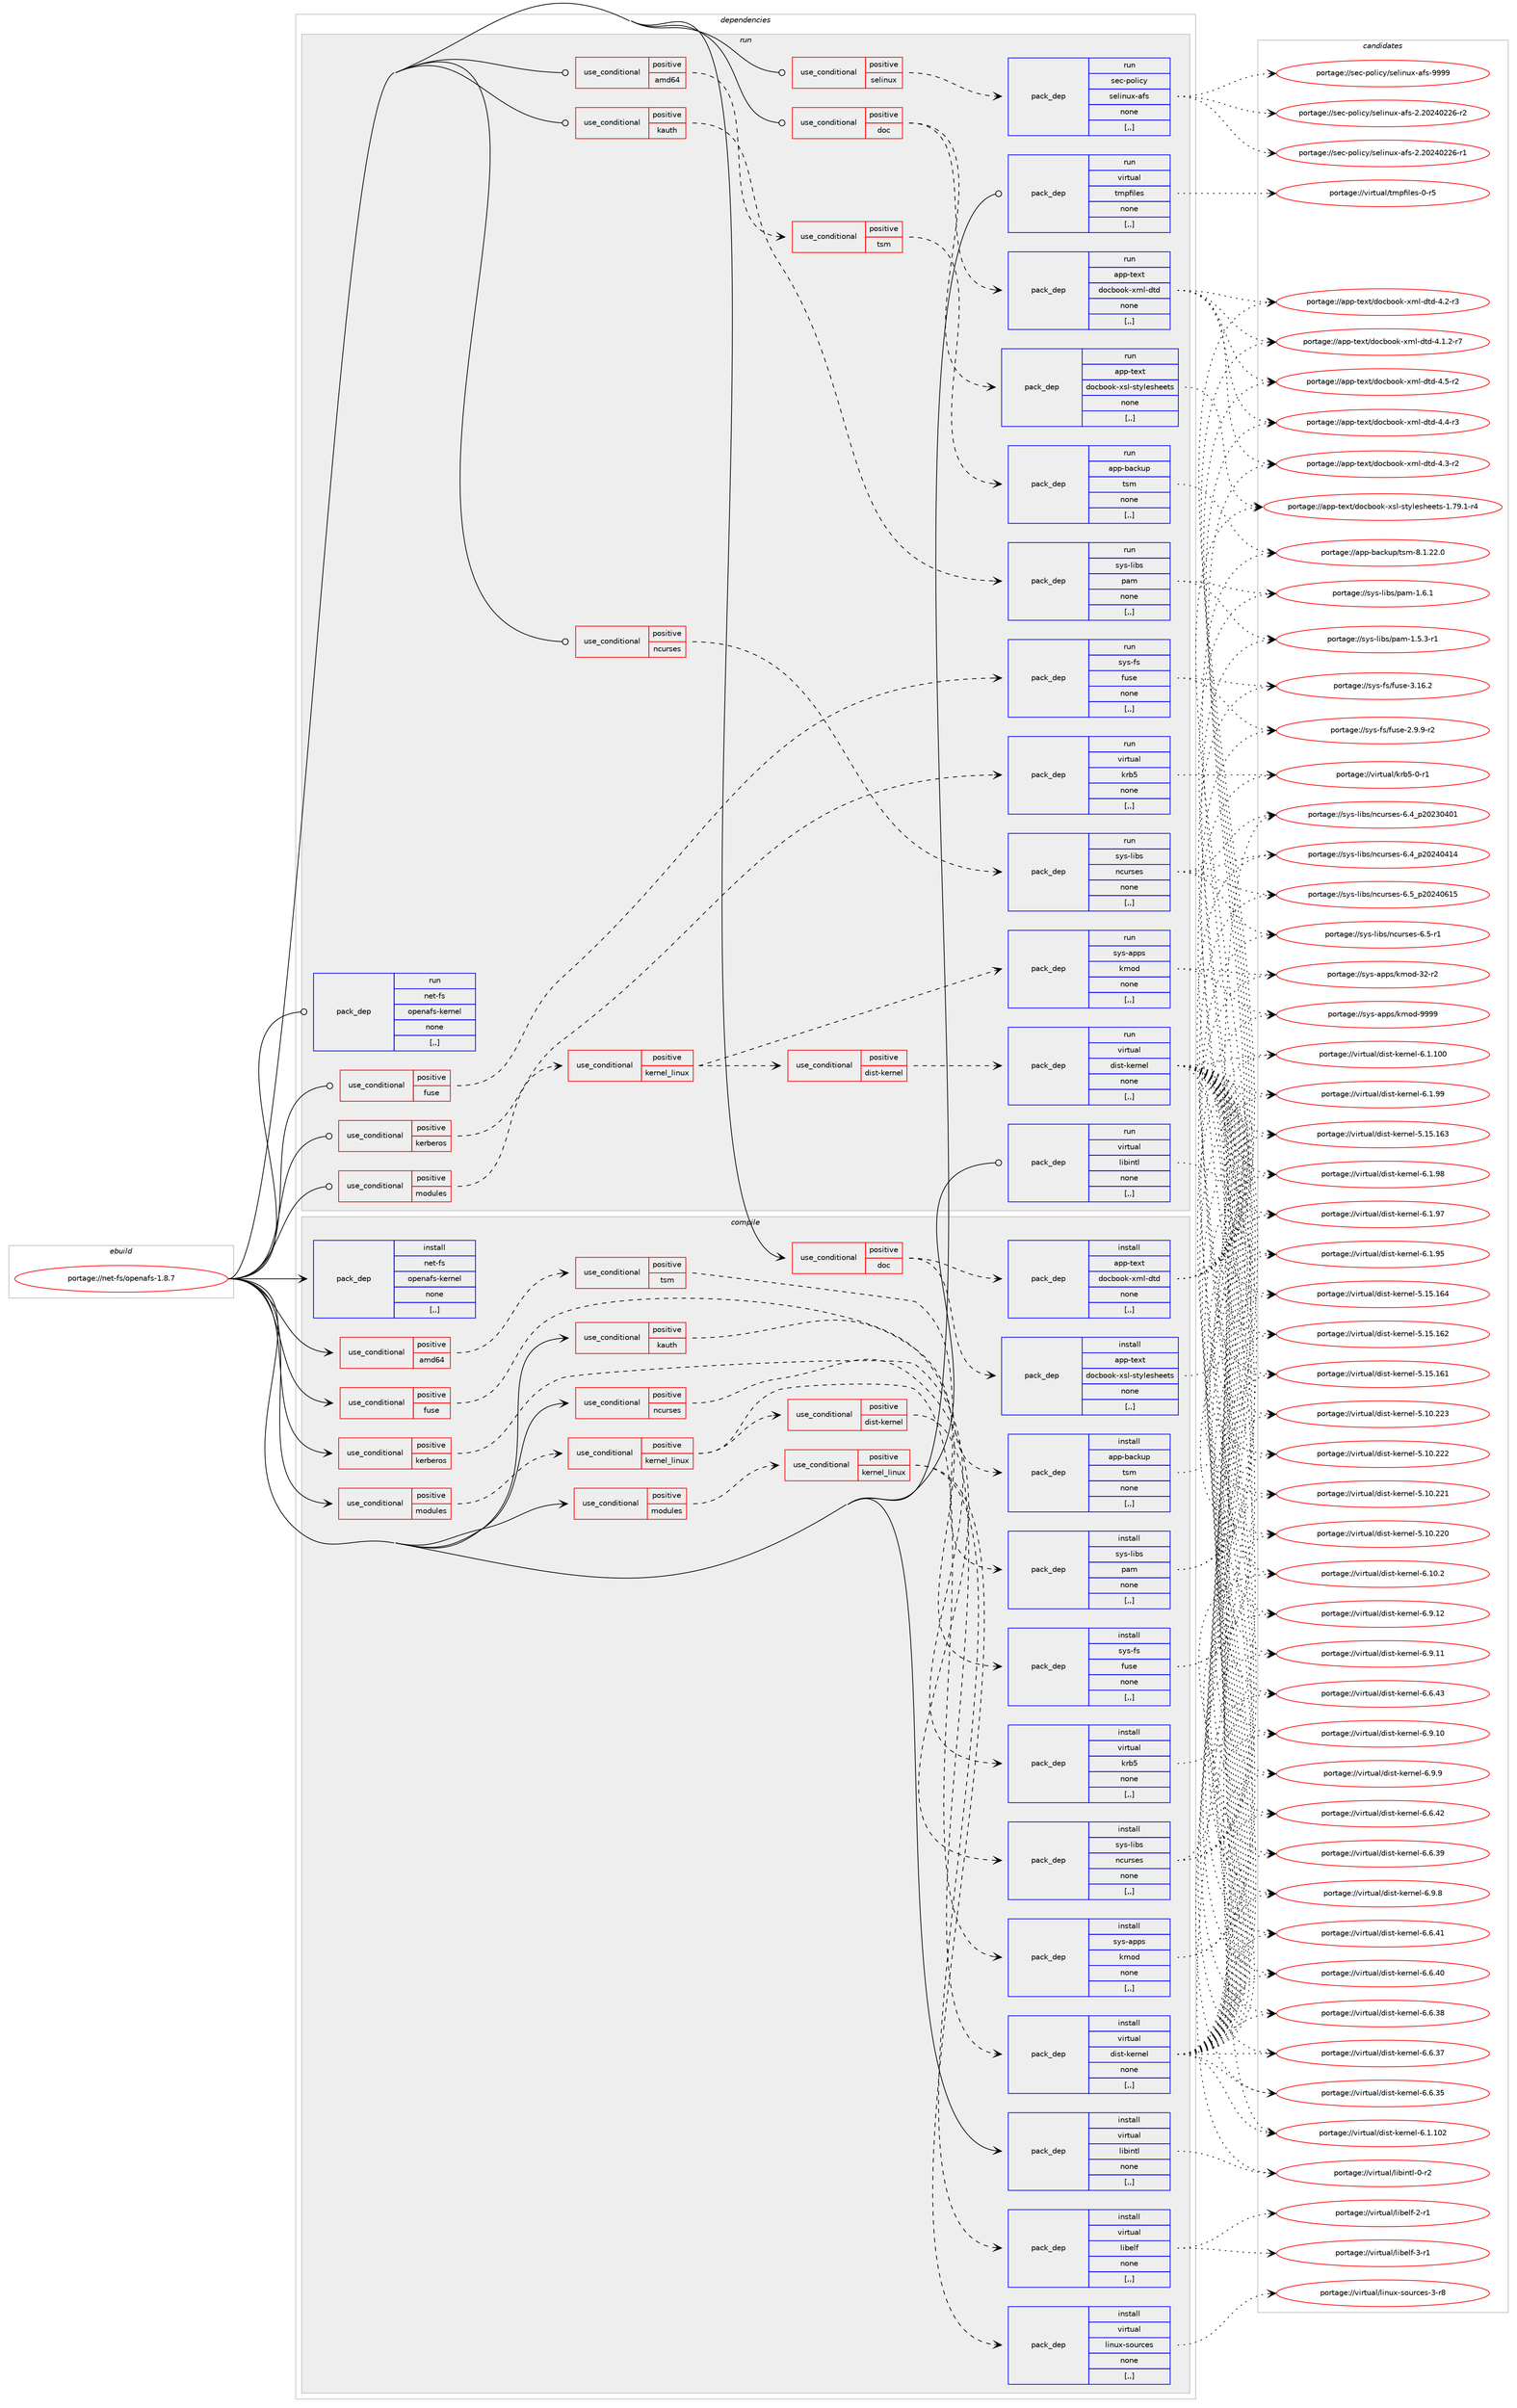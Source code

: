 digraph prolog {

# *************
# Graph options
# *************

newrank=true;
concentrate=true;
compound=true;
graph [rankdir=LR,fontname=Helvetica,fontsize=10,ranksep=1.5];#, ranksep=2.5, nodesep=0.2];
edge  [arrowhead=vee];
node  [fontname=Helvetica,fontsize=10];

# **********
# The ebuild
# **********

subgraph cluster_leftcol {
color=gray;
label=<<i>ebuild</i>>;
id [label="portage://net-fs/openafs-1.8.7", color=red, width=4, href="../net-fs/openafs-1.8.7.svg"];
}

# ****************
# The dependencies
# ****************

subgraph cluster_midcol {
color=gray;
label=<<i>dependencies</i>>;
subgraph cluster_compile {
fillcolor="#eeeeee";
style=filled;
label=<<i>compile</i>>;
subgraph cond90241 {
dependency347538 [label=<<TABLE BORDER="0" CELLBORDER="1" CELLSPACING="0" CELLPADDING="4"><TR><TD ROWSPAN="3" CELLPADDING="10">use_conditional</TD></TR><TR><TD>positive</TD></TR><TR><TD>amd64</TD></TR></TABLE>>, shape=none, color=red];
subgraph cond90242 {
dependency347539 [label=<<TABLE BORDER="0" CELLBORDER="1" CELLSPACING="0" CELLPADDING="4"><TR><TD ROWSPAN="3" CELLPADDING="10">use_conditional</TD></TR><TR><TD>positive</TD></TR><TR><TD>tsm</TD></TR></TABLE>>, shape=none, color=red];
subgraph pack254702 {
dependency347540 [label=<<TABLE BORDER="0" CELLBORDER="1" CELLSPACING="0" CELLPADDING="4" WIDTH="220"><TR><TD ROWSPAN="6" CELLPADDING="30">pack_dep</TD></TR><TR><TD WIDTH="110">install</TD></TR><TR><TD>app-backup</TD></TR><TR><TD>tsm</TD></TR><TR><TD>none</TD></TR><TR><TD>[,,]</TD></TR></TABLE>>, shape=none, color=blue];
}
dependency347539:e -> dependency347540:w [weight=20,style="dashed",arrowhead="vee"];
}
dependency347538:e -> dependency347539:w [weight=20,style="dashed",arrowhead="vee"];
}
id:e -> dependency347538:w [weight=20,style="solid",arrowhead="vee"];
subgraph cond90243 {
dependency347541 [label=<<TABLE BORDER="0" CELLBORDER="1" CELLSPACING="0" CELLPADDING="4"><TR><TD ROWSPAN="3" CELLPADDING="10">use_conditional</TD></TR><TR><TD>positive</TD></TR><TR><TD>doc</TD></TR></TABLE>>, shape=none, color=red];
subgraph pack254703 {
dependency347542 [label=<<TABLE BORDER="0" CELLBORDER="1" CELLSPACING="0" CELLPADDING="4" WIDTH="220"><TR><TD ROWSPAN="6" CELLPADDING="30">pack_dep</TD></TR><TR><TD WIDTH="110">install</TD></TR><TR><TD>app-text</TD></TR><TR><TD>docbook-xsl-stylesheets</TD></TR><TR><TD>none</TD></TR><TR><TD>[,,]</TD></TR></TABLE>>, shape=none, color=blue];
}
dependency347541:e -> dependency347542:w [weight=20,style="dashed",arrowhead="vee"];
subgraph pack254704 {
dependency347543 [label=<<TABLE BORDER="0" CELLBORDER="1" CELLSPACING="0" CELLPADDING="4" WIDTH="220"><TR><TD ROWSPAN="6" CELLPADDING="30">pack_dep</TD></TR><TR><TD WIDTH="110">install</TD></TR><TR><TD>app-text</TD></TR><TR><TD>docbook-xml-dtd</TD></TR><TR><TD>none</TD></TR><TR><TD>[,,]</TD></TR></TABLE>>, shape=none, color=blue];
}
dependency347541:e -> dependency347543:w [weight=20,style="dashed",arrowhead="vee"];
}
id:e -> dependency347541:w [weight=20,style="solid",arrowhead="vee"];
subgraph cond90244 {
dependency347544 [label=<<TABLE BORDER="0" CELLBORDER="1" CELLSPACING="0" CELLPADDING="4"><TR><TD ROWSPAN="3" CELLPADDING="10">use_conditional</TD></TR><TR><TD>positive</TD></TR><TR><TD>fuse</TD></TR></TABLE>>, shape=none, color=red];
subgraph pack254705 {
dependency347545 [label=<<TABLE BORDER="0" CELLBORDER="1" CELLSPACING="0" CELLPADDING="4" WIDTH="220"><TR><TD ROWSPAN="6" CELLPADDING="30">pack_dep</TD></TR><TR><TD WIDTH="110">install</TD></TR><TR><TD>sys-fs</TD></TR><TR><TD>fuse</TD></TR><TR><TD>none</TD></TR><TR><TD>[,,]</TD></TR></TABLE>>, shape=none, color=blue];
}
dependency347544:e -> dependency347545:w [weight=20,style="dashed",arrowhead="vee"];
}
id:e -> dependency347544:w [weight=20,style="solid",arrowhead="vee"];
subgraph cond90245 {
dependency347546 [label=<<TABLE BORDER="0" CELLBORDER="1" CELLSPACING="0" CELLPADDING="4"><TR><TD ROWSPAN="3" CELLPADDING="10">use_conditional</TD></TR><TR><TD>positive</TD></TR><TR><TD>kauth</TD></TR></TABLE>>, shape=none, color=red];
subgraph pack254706 {
dependency347547 [label=<<TABLE BORDER="0" CELLBORDER="1" CELLSPACING="0" CELLPADDING="4" WIDTH="220"><TR><TD ROWSPAN="6" CELLPADDING="30">pack_dep</TD></TR><TR><TD WIDTH="110">install</TD></TR><TR><TD>sys-libs</TD></TR><TR><TD>pam</TD></TR><TR><TD>none</TD></TR><TR><TD>[,,]</TD></TR></TABLE>>, shape=none, color=blue];
}
dependency347546:e -> dependency347547:w [weight=20,style="dashed",arrowhead="vee"];
}
id:e -> dependency347546:w [weight=20,style="solid",arrowhead="vee"];
subgraph cond90246 {
dependency347548 [label=<<TABLE BORDER="0" CELLBORDER="1" CELLSPACING="0" CELLPADDING="4"><TR><TD ROWSPAN="3" CELLPADDING="10">use_conditional</TD></TR><TR><TD>positive</TD></TR><TR><TD>kerberos</TD></TR></TABLE>>, shape=none, color=red];
subgraph pack254707 {
dependency347549 [label=<<TABLE BORDER="0" CELLBORDER="1" CELLSPACING="0" CELLPADDING="4" WIDTH="220"><TR><TD ROWSPAN="6" CELLPADDING="30">pack_dep</TD></TR><TR><TD WIDTH="110">install</TD></TR><TR><TD>virtual</TD></TR><TR><TD>krb5</TD></TR><TR><TD>none</TD></TR><TR><TD>[,,]</TD></TR></TABLE>>, shape=none, color=blue];
}
dependency347548:e -> dependency347549:w [weight=20,style="dashed",arrowhead="vee"];
}
id:e -> dependency347548:w [weight=20,style="solid",arrowhead="vee"];
subgraph cond90247 {
dependency347550 [label=<<TABLE BORDER="0" CELLBORDER="1" CELLSPACING="0" CELLPADDING="4"><TR><TD ROWSPAN="3" CELLPADDING="10">use_conditional</TD></TR><TR><TD>positive</TD></TR><TR><TD>modules</TD></TR></TABLE>>, shape=none, color=red];
subgraph cond90248 {
dependency347551 [label=<<TABLE BORDER="0" CELLBORDER="1" CELLSPACING="0" CELLPADDING="4"><TR><TD ROWSPAN="3" CELLPADDING="10">use_conditional</TD></TR><TR><TD>positive</TD></TR><TR><TD>kernel_linux</TD></TR></TABLE>>, shape=none, color=red];
subgraph pack254708 {
dependency347552 [label=<<TABLE BORDER="0" CELLBORDER="1" CELLSPACING="0" CELLPADDING="4" WIDTH="220"><TR><TD ROWSPAN="6" CELLPADDING="30">pack_dep</TD></TR><TR><TD WIDTH="110">install</TD></TR><TR><TD>sys-apps</TD></TR><TR><TD>kmod</TD></TR><TR><TD>none</TD></TR><TR><TD>[,,]</TD></TR></TABLE>>, shape=none, color=blue];
}
dependency347551:e -> dependency347552:w [weight=20,style="dashed",arrowhead="vee"];
subgraph cond90249 {
dependency347553 [label=<<TABLE BORDER="0" CELLBORDER="1" CELLSPACING="0" CELLPADDING="4"><TR><TD ROWSPAN="3" CELLPADDING="10">use_conditional</TD></TR><TR><TD>positive</TD></TR><TR><TD>dist-kernel</TD></TR></TABLE>>, shape=none, color=red];
subgraph pack254709 {
dependency347554 [label=<<TABLE BORDER="0" CELLBORDER="1" CELLSPACING="0" CELLPADDING="4" WIDTH="220"><TR><TD ROWSPAN="6" CELLPADDING="30">pack_dep</TD></TR><TR><TD WIDTH="110">install</TD></TR><TR><TD>virtual</TD></TR><TR><TD>dist-kernel</TD></TR><TR><TD>none</TD></TR><TR><TD>[,,]</TD></TR></TABLE>>, shape=none, color=blue];
}
dependency347553:e -> dependency347554:w [weight=20,style="dashed",arrowhead="vee"];
}
dependency347551:e -> dependency347553:w [weight=20,style="dashed",arrowhead="vee"];
}
dependency347550:e -> dependency347551:w [weight=20,style="dashed",arrowhead="vee"];
}
id:e -> dependency347550:w [weight=20,style="solid",arrowhead="vee"];
subgraph cond90250 {
dependency347555 [label=<<TABLE BORDER="0" CELLBORDER="1" CELLSPACING="0" CELLPADDING="4"><TR><TD ROWSPAN="3" CELLPADDING="10">use_conditional</TD></TR><TR><TD>positive</TD></TR><TR><TD>modules</TD></TR></TABLE>>, shape=none, color=red];
subgraph cond90251 {
dependency347556 [label=<<TABLE BORDER="0" CELLBORDER="1" CELLSPACING="0" CELLPADDING="4"><TR><TD ROWSPAN="3" CELLPADDING="10">use_conditional</TD></TR><TR><TD>positive</TD></TR><TR><TD>kernel_linux</TD></TR></TABLE>>, shape=none, color=red];
subgraph pack254710 {
dependency347557 [label=<<TABLE BORDER="0" CELLBORDER="1" CELLSPACING="0" CELLPADDING="4" WIDTH="220"><TR><TD ROWSPAN="6" CELLPADDING="30">pack_dep</TD></TR><TR><TD WIDTH="110">install</TD></TR><TR><TD>virtual</TD></TR><TR><TD>linux-sources</TD></TR><TR><TD>none</TD></TR><TR><TD>[,,]</TD></TR></TABLE>>, shape=none, color=blue];
}
dependency347556:e -> dependency347557:w [weight=20,style="dashed",arrowhead="vee"];
subgraph pack254711 {
dependency347558 [label=<<TABLE BORDER="0" CELLBORDER="1" CELLSPACING="0" CELLPADDING="4" WIDTH="220"><TR><TD ROWSPAN="6" CELLPADDING="30">pack_dep</TD></TR><TR><TD WIDTH="110">install</TD></TR><TR><TD>virtual</TD></TR><TR><TD>libelf</TD></TR><TR><TD>none</TD></TR><TR><TD>[,,]</TD></TR></TABLE>>, shape=none, color=blue];
}
dependency347556:e -> dependency347558:w [weight=20,style="dashed",arrowhead="vee"];
}
dependency347555:e -> dependency347556:w [weight=20,style="dashed",arrowhead="vee"];
}
id:e -> dependency347555:w [weight=20,style="solid",arrowhead="vee"];
subgraph cond90252 {
dependency347559 [label=<<TABLE BORDER="0" CELLBORDER="1" CELLSPACING="0" CELLPADDING="4"><TR><TD ROWSPAN="3" CELLPADDING="10">use_conditional</TD></TR><TR><TD>positive</TD></TR><TR><TD>ncurses</TD></TR></TABLE>>, shape=none, color=red];
subgraph pack254712 {
dependency347560 [label=<<TABLE BORDER="0" CELLBORDER="1" CELLSPACING="0" CELLPADDING="4" WIDTH="220"><TR><TD ROWSPAN="6" CELLPADDING="30">pack_dep</TD></TR><TR><TD WIDTH="110">install</TD></TR><TR><TD>sys-libs</TD></TR><TR><TD>ncurses</TD></TR><TR><TD>none</TD></TR><TR><TD>[,,]</TD></TR></TABLE>>, shape=none, color=blue];
}
dependency347559:e -> dependency347560:w [weight=20,style="dashed",arrowhead="vee"];
}
id:e -> dependency347559:w [weight=20,style="solid",arrowhead="vee"];
subgraph pack254713 {
dependency347561 [label=<<TABLE BORDER="0" CELLBORDER="1" CELLSPACING="0" CELLPADDING="4" WIDTH="220"><TR><TD ROWSPAN="6" CELLPADDING="30">pack_dep</TD></TR><TR><TD WIDTH="110">install</TD></TR><TR><TD>virtual</TD></TR><TR><TD>libintl</TD></TR><TR><TD>none</TD></TR><TR><TD>[,,]</TD></TR></TABLE>>, shape=none, color=blue];
}
id:e -> dependency347561:w [weight=20,style="solid",arrowhead="vee"];
subgraph pack254714 {
dependency347562 [label=<<TABLE BORDER="0" CELLBORDER="1" CELLSPACING="0" CELLPADDING="4" WIDTH="220"><TR><TD ROWSPAN="6" CELLPADDING="30">pack_dep</TD></TR><TR><TD WIDTH="110">install</TD></TR><TR><TD>net-fs</TD></TR><TR><TD>openafs-kernel</TD></TR><TR><TD>none</TD></TR><TR><TD>[,,]</TD></TR></TABLE>>, shape=none, color=blue];
}
id:e -> dependency347562:w [weight=20,style="solid",arrowhead="vee"];
}
subgraph cluster_compileandrun {
fillcolor="#eeeeee";
style=filled;
label=<<i>compile and run</i>>;
}
subgraph cluster_run {
fillcolor="#eeeeee";
style=filled;
label=<<i>run</i>>;
subgraph cond90253 {
dependency347563 [label=<<TABLE BORDER="0" CELLBORDER="1" CELLSPACING="0" CELLPADDING="4"><TR><TD ROWSPAN="3" CELLPADDING="10">use_conditional</TD></TR><TR><TD>positive</TD></TR><TR><TD>amd64</TD></TR></TABLE>>, shape=none, color=red];
subgraph cond90254 {
dependency347564 [label=<<TABLE BORDER="0" CELLBORDER="1" CELLSPACING="0" CELLPADDING="4"><TR><TD ROWSPAN="3" CELLPADDING="10">use_conditional</TD></TR><TR><TD>positive</TD></TR><TR><TD>tsm</TD></TR></TABLE>>, shape=none, color=red];
subgraph pack254715 {
dependency347565 [label=<<TABLE BORDER="0" CELLBORDER="1" CELLSPACING="0" CELLPADDING="4" WIDTH="220"><TR><TD ROWSPAN="6" CELLPADDING="30">pack_dep</TD></TR><TR><TD WIDTH="110">run</TD></TR><TR><TD>app-backup</TD></TR><TR><TD>tsm</TD></TR><TR><TD>none</TD></TR><TR><TD>[,,]</TD></TR></TABLE>>, shape=none, color=blue];
}
dependency347564:e -> dependency347565:w [weight=20,style="dashed",arrowhead="vee"];
}
dependency347563:e -> dependency347564:w [weight=20,style="dashed",arrowhead="vee"];
}
id:e -> dependency347563:w [weight=20,style="solid",arrowhead="odot"];
subgraph cond90255 {
dependency347566 [label=<<TABLE BORDER="0" CELLBORDER="1" CELLSPACING="0" CELLPADDING="4"><TR><TD ROWSPAN="3" CELLPADDING="10">use_conditional</TD></TR><TR><TD>positive</TD></TR><TR><TD>doc</TD></TR></TABLE>>, shape=none, color=red];
subgraph pack254716 {
dependency347567 [label=<<TABLE BORDER="0" CELLBORDER="1" CELLSPACING="0" CELLPADDING="4" WIDTH="220"><TR><TD ROWSPAN="6" CELLPADDING="30">pack_dep</TD></TR><TR><TD WIDTH="110">run</TD></TR><TR><TD>app-text</TD></TR><TR><TD>docbook-xsl-stylesheets</TD></TR><TR><TD>none</TD></TR><TR><TD>[,,]</TD></TR></TABLE>>, shape=none, color=blue];
}
dependency347566:e -> dependency347567:w [weight=20,style="dashed",arrowhead="vee"];
subgraph pack254717 {
dependency347568 [label=<<TABLE BORDER="0" CELLBORDER="1" CELLSPACING="0" CELLPADDING="4" WIDTH="220"><TR><TD ROWSPAN="6" CELLPADDING="30">pack_dep</TD></TR><TR><TD WIDTH="110">run</TD></TR><TR><TD>app-text</TD></TR><TR><TD>docbook-xml-dtd</TD></TR><TR><TD>none</TD></TR><TR><TD>[,,]</TD></TR></TABLE>>, shape=none, color=blue];
}
dependency347566:e -> dependency347568:w [weight=20,style="dashed",arrowhead="vee"];
}
id:e -> dependency347566:w [weight=20,style="solid",arrowhead="odot"];
subgraph cond90256 {
dependency347569 [label=<<TABLE BORDER="0" CELLBORDER="1" CELLSPACING="0" CELLPADDING="4"><TR><TD ROWSPAN="3" CELLPADDING="10">use_conditional</TD></TR><TR><TD>positive</TD></TR><TR><TD>fuse</TD></TR></TABLE>>, shape=none, color=red];
subgraph pack254718 {
dependency347570 [label=<<TABLE BORDER="0" CELLBORDER="1" CELLSPACING="0" CELLPADDING="4" WIDTH="220"><TR><TD ROWSPAN="6" CELLPADDING="30">pack_dep</TD></TR><TR><TD WIDTH="110">run</TD></TR><TR><TD>sys-fs</TD></TR><TR><TD>fuse</TD></TR><TR><TD>none</TD></TR><TR><TD>[,,]</TD></TR></TABLE>>, shape=none, color=blue];
}
dependency347569:e -> dependency347570:w [weight=20,style="dashed",arrowhead="vee"];
}
id:e -> dependency347569:w [weight=20,style="solid",arrowhead="odot"];
subgraph cond90257 {
dependency347571 [label=<<TABLE BORDER="0" CELLBORDER="1" CELLSPACING="0" CELLPADDING="4"><TR><TD ROWSPAN="3" CELLPADDING="10">use_conditional</TD></TR><TR><TD>positive</TD></TR><TR><TD>kauth</TD></TR></TABLE>>, shape=none, color=red];
subgraph pack254719 {
dependency347572 [label=<<TABLE BORDER="0" CELLBORDER="1" CELLSPACING="0" CELLPADDING="4" WIDTH="220"><TR><TD ROWSPAN="6" CELLPADDING="30">pack_dep</TD></TR><TR><TD WIDTH="110">run</TD></TR><TR><TD>sys-libs</TD></TR><TR><TD>pam</TD></TR><TR><TD>none</TD></TR><TR><TD>[,,]</TD></TR></TABLE>>, shape=none, color=blue];
}
dependency347571:e -> dependency347572:w [weight=20,style="dashed",arrowhead="vee"];
}
id:e -> dependency347571:w [weight=20,style="solid",arrowhead="odot"];
subgraph cond90258 {
dependency347573 [label=<<TABLE BORDER="0" CELLBORDER="1" CELLSPACING="0" CELLPADDING="4"><TR><TD ROWSPAN="3" CELLPADDING="10">use_conditional</TD></TR><TR><TD>positive</TD></TR><TR><TD>kerberos</TD></TR></TABLE>>, shape=none, color=red];
subgraph pack254720 {
dependency347574 [label=<<TABLE BORDER="0" CELLBORDER="1" CELLSPACING="0" CELLPADDING="4" WIDTH="220"><TR><TD ROWSPAN="6" CELLPADDING="30">pack_dep</TD></TR><TR><TD WIDTH="110">run</TD></TR><TR><TD>virtual</TD></TR><TR><TD>krb5</TD></TR><TR><TD>none</TD></TR><TR><TD>[,,]</TD></TR></TABLE>>, shape=none, color=blue];
}
dependency347573:e -> dependency347574:w [weight=20,style="dashed",arrowhead="vee"];
}
id:e -> dependency347573:w [weight=20,style="solid",arrowhead="odot"];
subgraph cond90259 {
dependency347575 [label=<<TABLE BORDER="0" CELLBORDER="1" CELLSPACING="0" CELLPADDING="4"><TR><TD ROWSPAN="3" CELLPADDING="10">use_conditional</TD></TR><TR><TD>positive</TD></TR><TR><TD>modules</TD></TR></TABLE>>, shape=none, color=red];
subgraph cond90260 {
dependency347576 [label=<<TABLE BORDER="0" CELLBORDER="1" CELLSPACING="0" CELLPADDING="4"><TR><TD ROWSPAN="3" CELLPADDING="10">use_conditional</TD></TR><TR><TD>positive</TD></TR><TR><TD>kernel_linux</TD></TR></TABLE>>, shape=none, color=red];
subgraph pack254721 {
dependency347577 [label=<<TABLE BORDER="0" CELLBORDER="1" CELLSPACING="0" CELLPADDING="4" WIDTH="220"><TR><TD ROWSPAN="6" CELLPADDING="30">pack_dep</TD></TR><TR><TD WIDTH="110">run</TD></TR><TR><TD>sys-apps</TD></TR><TR><TD>kmod</TD></TR><TR><TD>none</TD></TR><TR><TD>[,,]</TD></TR></TABLE>>, shape=none, color=blue];
}
dependency347576:e -> dependency347577:w [weight=20,style="dashed",arrowhead="vee"];
subgraph cond90261 {
dependency347578 [label=<<TABLE BORDER="0" CELLBORDER="1" CELLSPACING="0" CELLPADDING="4"><TR><TD ROWSPAN="3" CELLPADDING="10">use_conditional</TD></TR><TR><TD>positive</TD></TR><TR><TD>dist-kernel</TD></TR></TABLE>>, shape=none, color=red];
subgraph pack254722 {
dependency347579 [label=<<TABLE BORDER="0" CELLBORDER="1" CELLSPACING="0" CELLPADDING="4" WIDTH="220"><TR><TD ROWSPAN="6" CELLPADDING="30">pack_dep</TD></TR><TR><TD WIDTH="110">run</TD></TR><TR><TD>virtual</TD></TR><TR><TD>dist-kernel</TD></TR><TR><TD>none</TD></TR><TR><TD>[,,]</TD></TR></TABLE>>, shape=none, color=blue];
}
dependency347578:e -> dependency347579:w [weight=20,style="dashed",arrowhead="vee"];
}
dependency347576:e -> dependency347578:w [weight=20,style="dashed",arrowhead="vee"];
}
dependency347575:e -> dependency347576:w [weight=20,style="dashed",arrowhead="vee"];
}
id:e -> dependency347575:w [weight=20,style="solid",arrowhead="odot"];
subgraph cond90262 {
dependency347580 [label=<<TABLE BORDER="0" CELLBORDER="1" CELLSPACING="0" CELLPADDING="4"><TR><TD ROWSPAN="3" CELLPADDING="10">use_conditional</TD></TR><TR><TD>positive</TD></TR><TR><TD>ncurses</TD></TR></TABLE>>, shape=none, color=red];
subgraph pack254723 {
dependency347581 [label=<<TABLE BORDER="0" CELLBORDER="1" CELLSPACING="0" CELLPADDING="4" WIDTH="220"><TR><TD ROWSPAN="6" CELLPADDING="30">pack_dep</TD></TR><TR><TD WIDTH="110">run</TD></TR><TR><TD>sys-libs</TD></TR><TR><TD>ncurses</TD></TR><TR><TD>none</TD></TR><TR><TD>[,,]</TD></TR></TABLE>>, shape=none, color=blue];
}
dependency347580:e -> dependency347581:w [weight=20,style="dashed",arrowhead="vee"];
}
id:e -> dependency347580:w [weight=20,style="solid",arrowhead="odot"];
subgraph cond90263 {
dependency347582 [label=<<TABLE BORDER="0" CELLBORDER="1" CELLSPACING="0" CELLPADDING="4"><TR><TD ROWSPAN="3" CELLPADDING="10">use_conditional</TD></TR><TR><TD>positive</TD></TR><TR><TD>selinux</TD></TR></TABLE>>, shape=none, color=red];
subgraph pack254724 {
dependency347583 [label=<<TABLE BORDER="0" CELLBORDER="1" CELLSPACING="0" CELLPADDING="4" WIDTH="220"><TR><TD ROWSPAN="6" CELLPADDING="30">pack_dep</TD></TR><TR><TD WIDTH="110">run</TD></TR><TR><TD>sec-policy</TD></TR><TR><TD>selinux-afs</TD></TR><TR><TD>none</TD></TR><TR><TD>[,,]</TD></TR></TABLE>>, shape=none, color=blue];
}
dependency347582:e -> dependency347583:w [weight=20,style="dashed",arrowhead="vee"];
}
id:e -> dependency347582:w [weight=20,style="solid",arrowhead="odot"];
subgraph pack254725 {
dependency347584 [label=<<TABLE BORDER="0" CELLBORDER="1" CELLSPACING="0" CELLPADDING="4" WIDTH="220"><TR><TD ROWSPAN="6" CELLPADDING="30">pack_dep</TD></TR><TR><TD WIDTH="110">run</TD></TR><TR><TD>virtual</TD></TR><TR><TD>libintl</TD></TR><TR><TD>none</TD></TR><TR><TD>[,,]</TD></TR></TABLE>>, shape=none, color=blue];
}
id:e -> dependency347584:w [weight=20,style="solid",arrowhead="odot"];
subgraph pack254726 {
dependency347585 [label=<<TABLE BORDER="0" CELLBORDER="1" CELLSPACING="0" CELLPADDING="4" WIDTH="220"><TR><TD ROWSPAN="6" CELLPADDING="30">pack_dep</TD></TR><TR><TD WIDTH="110">run</TD></TR><TR><TD>virtual</TD></TR><TR><TD>tmpfiles</TD></TR><TR><TD>none</TD></TR><TR><TD>[,,]</TD></TR></TABLE>>, shape=none, color=blue];
}
id:e -> dependency347585:w [weight=20,style="solid",arrowhead="odot"];
subgraph pack254727 {
dependency347586 [label=<<TABLE BORDER="0" CELLBORDER="1" CELLSPACING="0" CELLPADDING="4" WIDTH="220"><TR><TD ROWSPAN="6" CELLPADDING="30">pack_dep</TD></TR><TR><TD WIDTH="110">run</TD></TR><TR><TD>net-fs</TD></TR><TR><TD>openafs-kernel</TD></TR><TR><TD>none</TD></TR><TR><TD>[,,]</TD></TR></TABLE>>, shape=none, color=blue];
}
id:e -> dependency347586:w [weight=20,style="solid",arrowhead="odot"];
}
}

# **************
# The candidates
# **************

subgraph cluster_choices {
rank=same;
color=gray;
label=<<i>candidates</i>>;

subgraph choice254702 {
color=black;
nodesep=1;
choice971121124598979910711711247116115109455646494650504648 [label="portage://app-backup/tsm-8.1.22.0", color=red, width=4,href="../app-backup/tsm-8.1.22.0.svg"];
dependency347540:e -> choice971121124598979910711711247116115109455646494650504648:w [style=dotted,weight="100"];
}
subgraph choice254703 {
color=black;
nodesep=1;
choice97112112451161011201164710011199981111111074512011510845115116121108101115104101101116115454946555746494511452 [label="portage://app-text/docbook-xsl-stylesheets-1.79.1-r4", color=red, width=4,href="../app-text/docbook-xsl-stylesheets-1.79.1-r4.svg"];
dependency347542:e -> choice97112112451161011201164710011199981111111074512011510845115116121108101115104101101116115454946555746494511452:w [style=dotted,weight="100"];
}
subgraph choice254704 {
color=black;
nodesep=1;
choice97112112451161011201164710011199981111111074512010910845100116100455246534511450 [label="portage://app-text/docbook-xml-dtd-4.5-r2", color=red, width=4,href="../app-text/docbook-xml-dtd-4.5-r2.svg"];
choice97112112451161011201164710011199981111111074512010910845100116100455246524511451 [label="portage://app-text/docbook-xml-dtd-4.4-r3", color=red, width=4,href="../app-text/docbook-xml-dtd-4.4-r3.svg"];
choice97112112451161011201164710011199981111111074512010910845100116100455246514511450 [label="portage://app-text/docbook-xml-dtd-4.3-r2", color=red, width=4,href="../app-text/docbook-xml-dtd-4.3-r2.svg"];
choice97112112451161011201164710011199981111111074512010910845100116100455246504511451 [label="portage://app-text/docbook-xml-dtd-4.2-r3", color=red, width=4,href="../app-text/docbook-xml-dtd-4.2-r3.svg"];
choice971121124511610112011647100111999811111110745120109108451001161004552464946504511455 [label="portage://app-text/docbook-xml-dtd-4.1.2-r7", color=red, width=4,href="../app-text/docbook-xml-dtd-4.1.2-r7.svg"];
dependency347543:e -> choice97112112451161011201164710011199981111111074512010910845100116100455246534511450:w [style=dotted,weight="100"];
dependency347543:e -> choice97112112451161011201164710011199981111111074512010910845100116100455246524511451:w [style=dotted,weight="100"];
dependency347543:e -> choice97112112451161011201164710011199981111111074512010910845100116100455246514511450:w [style=dotted,weight="100"];
dependency347543:e -> choice97112112451161011201164710011199981111111074512010910845100116100455246504511451:w [style=dotted,weight="100"];
dependency347543:e -> choice971121124511610112011647100111999811111110745120109108451001161004552464946504511455:w [style=dotted,weight="100"];
}
subgraph choice254705 {
color=black;
nodesep=1;
choice115121115451021154710211711510145514649544650 [label="portage://sys-fs/fuse-3.16.2", color=red, width=4,href="../sys-fs/fuse-3.16.2.svg"];
choice11512111545102115471021171151014550465746574511450 [label="portage://sys-fs/fuse-2.9.9-r2", color=red, width=4,href="../sys-fs/fuse-2.9.9-r2.svg"];
dependency347545:e -> choice115121115451021154710211711510145514649544650:w [style=dotted,weight="100"];
dependency347545:e -> choice11512111545102115471021171151014550465746574511450:w [style=dotted,weight="100"];
}
subgraph choice254706 {
color=black;
nodesep=1;
choice11512111545108105981154711297109454946544649 [label="portage://sys-libs/pam-1.6.1", color=red, width=4,href="../sys-libs/pam-1.6.1.svg"];
choice115121115451081059811547112971094549465346514511449 [label="portage://sys-libs/pam-1.5.3-r1", color=red, width=4,href="../sys-libs/pam-1.5.3-r1.svg"];
dependency347547:e -> choice11512111545108105981154711297109454946544649:w [style=dotted,weight="100"];
dependency347547:e -> choice115121115451081059811547112971094549465346514511449:w [style=dotted,weight="100"];
}
subgraph choice254707 {
color=black;
nodesep=1;
choice1181051141161179710847107114985345484511449 [label="portage://virtual/krb5-0-r1", color=red, width=4,href="../virtual/krb5-0-r1.svg"];
dependency347549:e -> choice1181051141161179710847107114985345484511449:w [style=dotted,weight="100"];
}
subgraph choice254708 {
color=black;
nodesep=1;
choice1151211154597112112115471071091111004557575757 [label="portage://sys-apps/kmod-9999", color=red, width=4,href="../sys-apps/kmod-9999.svg"];
choice1151211154597112112115471071091111004551504511450 [label="portage://sys-apps/kmod-32-r2", color=red, width=4,href="../sys-apps/kmod-32-r2.svg"];
dependency347552:e -> choice1151211154597112112115471071091111004557575757:w [style=dotted,weight="100"];
dependency347552:e -> choice1151211154597112112115471071091111004551504511450:w [style=dotted,weight="100"];
}
subgraph choice254709 {
color=black;
nodesep=1;
choice11810511411611797108471001051151164510710111411010110845544649484650 [label="portage://virtual/dist-kernel-6.10.2", color=red, width=4,href="../virtual/dist-kernel-6.10.2.svg"];
choice11810511411611797108471001051151164510710111411010110845544657464950 [label="portage://virtual/dist-kernel-6.9.12", color=red, width=4,href="../virtual/dist-kernel-6.9.12.svg"];
choice11810511411611797108471001051151164510710111411010110845544657464949 [label="portage://virtual/dist-kernel-6.9.11", color=red, width=4,href="../virtual/dist-kernel-6.9.11.svg"];
choice11810511411611797108471001051151164510710111411010110845544657464948 [label="portage://virtual/dist-kernel-6.9.10", color=red, width=4,href="../virtual/dist-kernel-6.9.10.svg"];
choice118105114116117971084710010511511645107101114110101108455446574657 [label="portage://virtual/dist-kernel-6.9.9", color=red, width=4,href="../virtual/dist-kernel-6.9.9.svg"];
choice118105114116117971084710010511511645107101114110101108455446574656 [label="portage://virtual/dist-kernel-6.9.8", color=red, width=4,href="../virtual/dist-kernel-6.9.8.svg"];
choice11810511411611797108471001051151164510710111411010110845544654465251 [label="portage://virtual/dist-kernel-6.6.43", color=red, width=4,href="../virtual/dist-kernel-6.6.43.svg"];
choice11810511411611797108471001051151164510710111411010110845544654465250 [label="portage://virtual/dist-kernel-6.6.42", color=red, width=4,href="../virtual/dist-kernel-6.6.42.svg"];
choice11810511411611797108471001051151164510710111411010110845544654465249 [label="portage://virtual/dist-kernel-6.6.41", color=red, width=4,href="../virtual/dist-kernel-6.6.41.svg"];
choice11810511411611797108471001051151164510710111411010110845544654465248 [label="portage://virtual/dist-kernel-6.6.40", color=red, width=4,href="../virtual/dist-kernel-6.6.40.svg"];
choice11810511411611797108471001051151164510710111411010110845544654465157 [label="portage://virtual/dist-kernel-6.6.39", color=red, width=4,href="../virtual/dist-kernel-6.6.39.svg"];
choice11810511411611797108471001051151164510710111411010110845544654465156 [label="portage://virtual/dist-kernel-6.6.38", color=red, width=4,href="../virtual/dist-kernel-6.6.38.svg"];
choice11810511411611797108471001051151164510710111411010110845544654465155 [label="portage://virtual/dist-kernel-6.6.37", color=red, width=4,href="../virtual/dist-kernel-6.6.37.svg"];
choice11810511411611797108471001051151164510710111411010110845544654465153 [label="portage://virtual/dist-kernel-6.6.35", color=red, width=4,href="../virtual/dist-kernel-6.6.35.svg"];
choice1181051141161179710847100105115116451071011141101011084554464946494850 [label="portage://virtual/dist-kernel-6.1.102", color=red, width=4,href="../virtual/dist-kernel-6.1.102.svg"];
choice1181051141161179710847100105115116451071011141101011084554464946494848 [label="portage://virtual/dist-kernel-6.1.100", color=red, width=4,href="../virtual/dist-kernel-6.1.100.svg"];
choice11810511411611797108471001051151164510710111411010110845544649465757 [label="portage://virtual/dist-kernel-6.1.99", color=red, width=4,href="../virtual/dist-kernel-6.1.99.svg"];
choice11810511411611797108471001051151164510710111411010110845544649465756 [label="portage://virtual/dist-kernel-6.1.98", color=red, width=4,href="../virtual/dist-kernel-6.1.98.svg"];
choice11810511411611797108471001051151164510710111411010110845544649465755 [label="portage://virtual/dist-kernel-6.1.97", color=red, width=4,href="../virtual/dist-kernel-6.1.97.svg"];
choice11810511411611797108471001051151164510710111411010110845544649465753 [label="portage://virtual/dist-kernel-6.1.95", color=red, width=4,href="../virtual/dist-kernel-6.1.95.svg"];
choice118105114116117971084710010511511645107101114110101108455346495346495452 [label="portage://virtual/dist-kernel-5.15.164", color=red, width=4,href="../virtual/dist-kernel-5.15.164.svg"];
choice118105114116117971084710010511511645107101114110101108455346495346495451 [label="portage://virtual/dist-kernel-5.15.163", color=red, width=4,href="../virtual/dist-kernel-5.15.163.svg"];
choice118105114116117971084710010511511645107101114110101108455346495346495450 [label="portage://virtual/dist-kernel-5.15.162", color=red, width=4,href="../virtual/dist-kernel-5.15.162.svg"];
choice118105114116117971084710010511511645107101114110101108455346495346495449 [label="portage://virtual/dist-kernel-5.15.161", color=red, width=4,href="../virtual/dist-kernel-5.15.161.svg"];
choice118105114116117971084710010511511645107101114110101108455346494846505051 [label="portage://virtual/dist-kernel-5.10.223", color=red, width=4,href="../virtual/dist-kernel-5.10.223.svg"];
choice118105114116117971084710010511511645107101114110101108455346494846505050 [label="portage://virtual/dist-kernel-5.10.222", color=red, width=4,href="../virtual/dist-kernel-5.10.222.svg"];
choice118105114116117971084710010511511645107101114110101108455346494846505049 [label="portage://virtual/dist-kernel-5.10.221", color=red, width=4,href="../virtual/dist-kernel-5.10.221.svg"];
choice118105114116117971084710010511511645107101114110101108455346494846505048 [label="portage://virtual/dist-kernel-5.10.220", color=red, width=4,href="../virtual/dist-kernel-5.10.220.svg"];
dependency347554:e -> choice11810511411611797108471001051151164510710111411010110845544649484650:w [style=dotted,weight="100"];
dependency347554:e -> choice11810511411611797108471001051151164510710111411010110845544657464950:w [style=dotted,weight="100"];
dependency347554:e -> choice11810511411611797108471001051151164510710111411010110845544657464949:w [style=dotted,weight="100"];
dependency347554:e -> choice11810511411611797108471001051151164510710111411010110845544657464948:w [style=dotted,weight="100"];
dependency347554:e -> choice118105114116117971084710010511511645107101114110101108455446574657:w [style=dotted,weight="100"];
dependency347554:e -> choice118105114116117971084710010511511645107101114110101108455446574656:w [style=dotted,weight="100"];
dependency347554:e -> choice11810511411611797108471001051151164510710111411010110845544654465251:w [style=dotted,weight="100"];
dependency347554:e -> choice11810511411611797108471001051151164510710111411010110845544654465250:w [style=dotted,weight="100"];
dependency347554:e -> choice11810511411611797108471001051151164510710111411010110845544654465249:w [style=dotted,weight="100"];
dependency347554:e -> choice11810511411611797108471001051151164510710111411010110845544654465248:w [style=dotted,weight="100"];
dependency347554:e -> choice11810511411611797108471001051151164510710111411010110845544654465157:w [style=dotted,weight="100"];
dependency347554:e -> choice11810511411611797108471001051151164510710111411010110845544654465156:w [style=dotted,weight="100"];
dependency347554:e -> choice11810511411611797108471001051151164510710111411010110845544654465155:w [style=dotted,weight="100"];
dependency347554:e -> choice11810511411611797108471001051151164510710111411010110845544654465153:w [style=dotted,weight="100"];
dependency347554:e -> choice1181051141161179710847100105115116451071011141101011084554464946494850:w [style=dotted,weight="100"];
dependency347554:e -> choice1181051141161179710847100105115116451071011141101011084554464946494848:w [style=dotted,weight="100"];
dependency347554:e -> choice11810511411611797108471001051151164510710111411010110845544649465757:w [style=dotted,weight="100"];
dependency347554:e -> choice11810511411611797108471001051151164510710111411010110845544649465756:w [style=dotted,weight="100"];
dependency347554:e -> choice11810511411611797108471001051151164510710111411010110845544649465755:w [style=dotted,weight="100"];
dependency347554:e -> choice11810511411611797108471001051151164510710111411010110845544649465753:w [style=dotted,weight="100"];
dependency347554:e -> choice118105114116117971084710010511511645107101114110101108455346495346495452:w [style=dotted,weight="100"];
dependency347554:e -> choice118105114116117971084710010511511645107101114110101108455346495346495451:w [style=dotted,weight="100"];
dependency347554:e -> choice118105114116117971084710010511511645107101114110101108455346495346495450:w [style=dotted,weight="100"];
dependency347554:e -> choice118105114116117971084710010511511645107101114110101108455346495346495449:w [style=dotted,weight="100"];
dependency347554:e -> choice118105114116117971084710010511511645107101114110101108455346494846505051:w [style=dotted,weight="100"];
dependency347554:e -> choice118105114116117971084710010511511645107101114110101108455346494846505050:w [style=dotted,weight="100"];
dependency347554:e -> choice118105114116117971084710010511511645107101114110101108455346494846505049:w [style=dotted,weight="100"];
dependency347554:e -> choice118105114116117971084710010511511645107101114110101108455346494846505048:w [style=dotted,weight="100"];
}
subgraph choice254710 {
color=black;
nodesep=1;
choice1181051141161179710847108105110117120451151111171149910111545514511456 [label="portage://virtual/linux-sources-3-r8", color=red, width=4,href="../virtual/linux-sources-3-r8.svg"];
dependency347557:e -> choice1181051141161179710847108105110117120451151111171149910111545514511456:w [style=dotted,weight="100"];
}
subgraph choice254711 {
color=black;
nodesep=1;
choice11810511411611797108471081059810110810245514511449 [label="portage://virtual/libelf-3-r1", color=red, width=4,href="../virtual/libelf-3-r1.svg"];
choice11810511411611797108471081059810110810245504511449 [label="portage://virtual/libelf-2-r1", color=red, width=4,href="../virtual/libelf-2-r1.svg"];
dependency347558:e -> choice11810511411611797108471081059810110810245514511449:w [style=dotted,weight="100"];
dependency347558:e -> choice11810511411611797108471081059810110810245504511449:w [style=dotted,weight="100"];
}
subgraph choice254712 {
color=black;
nodesep=1;
choice1151211154510810598115471109911711411510111545544653951125048505248544953 [label="portage://sys-libs/ncurses-6.5_p20240615", color=red, width=4,href="../sys-libs/ncurses-6.5_p20240615.svg"];
choice11512111545108105981154711099117114115101115455446534511449 [label="portage://sys-libs/ncurses-6.5-r1", color=red, width=4,href="../sys-libs/ncurses-6.5-r1.svg"];
choice1151211154510810598115471109911711411510111545544652951125048505248524952 [label="portage://sys-libs/ncurses-6.4_p20240414", color=red, width=4,href="../sys-libs/ncurses-6.4_p20240414.svg"];
choice1151211154510810598115471109911711411510111545544652951125048505148524849 [label="portage://sys-libs/ncurses-6.4_p20230401", color=red, width=4,href="../sys-libs/ncurses-6.4_p20230401.svg"];
dependency347560:e -> choice1151211154510810598115471109911711411510111545544653951125048505248544953:w [style=dotted,weight="100"];
dependency347560:e -> choice11512111545108105981154711099117114115101115455446534511449:w [style=dotted,weight="100"];
dependency347560:e -> choice1151211154510810598115471109911711411510111545544652951125048505248524952:w [style=dotted,weight="100"];
dependency347560:e -> choice1151211154510810598115471109911711411510111545544652951125048505148524849:w [style=dotted,weight="100"];
}
subgraph choice254713 {
color=black;
nodesep=1;
choice11810511411611797108471081059810511011610845484511450 [label="portage://virtual/libintl-0-r2", color=red, width=4,href="../virtual/libintl-0-r2.svg"];
dependency347561:e -> choice11810511411611797108471081059810511011610845484511450:w [style=dotted,weight="100"];
}
subgraph choice254714 {
color=black;
nodesep=1;
}
subgraph choice254715 {
color=black;
nodesep=1;
choice971121124598979910711711247116115109455646494650504648 [label="portage://app-backup/tsm-8.1.22.0", color=red, width=4,href="../app-backup/tsm-8.1.22.0.svg"];
dependency347565:e -> choice971121124598979910711711247116115109455646494650504648:w [style=dotted,weight="100"];
}
subgraph choice254716 {
color=black;
nodesep=1;
choice97112112451161011201164710011199981111111074512011510845115116121108101115104101101116115454946555746494511452 [label="portage://app-text/docbook-xsl-stylesheets-1.79.1-r4", color=red, width=4,href="../app-text/docbook-xsl-stylesheets-1.79.1-r4.svg"];
dependency347567:e -> choice97112112451161011201164710011199981111111074512011510845115116121108101115104101101116115454946555746494511452:w [style=dotted,weight="100"];
}
subgraph choice254717 {
color=black;
nodesep=1;
choice97112112451161011201164710011199981111111074512010910845100116100455246534511450 [label="portage://app-text/docbook-xml-dtd-4.5-r2", color=red, width=4,href="../app-text/docbook-xml-dtd-4.5-r2.svg"];
choice97112112451161011201164710011199981111111074512010910845100116100455246524511451 [label="portage://app-text/docbook-xml-dtd-4.4-r3", color=red, width=4,href="../app-text/docbook-xml-dtd-4.4-r3.svg"];
choice97112112451161011201164710011199981111111074512010910845100116100455246514511450 [label="portage://app-text/docbook-xml-dtd-4.3-r2", color=red, width=4,href="../app-text/docbook-xml-dtd-4.3-r2.svg"];
choice97112112451161011201164710011199981111111074512010910845100116100455246504511451 [label="portage://app-text/docbook-xml-dtd-4.2-r3", color=red, width=4,href="../app-text/docbook-xml-dtd-4.2-r3.svg"];
choice971121124511610112011647100111999811111110745120109108451001161004552464946504511455 [label="portage://app-text/docbook-xml-dtd-4.1.2-r7", color=red, width=4,href="../app-text/docbook-xml-dtd-4.1.2-r7.svg"];
dependency347568:e -> choice97112112451161011201164710011199981111111074512010910845100116100455246534511450:w [style=dotted,weight="100"];
dependency347568:e -> choice97112112451161011201164710011199981111111074512010910845100116100455246524511451:w [style=dotted,weight="100"];
dependency347568:e -> choice97112112451161011201164710011199981111111074512010910845100116100455246514511450:w [style=dotted,weight="100"];
dependency347568:e -> choice97112112451161011201164710011199981111111074512010910845100116100455246504511451:w [style=dotted,weight="100"];
dependency347568:e -> choice971121124511610112011647100111999811111110745120109108451001161004552464946504511455:w [style=dotted,weight="100"];
}
subgraph choice254718 {
color=black;
nodesep=1;
choice115121115451021154710211711510145514649544650 [label="portage://sys-fs/fuse-3.16.2", color=red, width=4,href="../sys-fs/fuse-3.16.2.svg"];
choice11512111545102115471021171151014550465746574511450 [label="portage://sys-fs/fuse-2.9.9-r2", color=red, width=4,href="../sys-fs/fuse-2.9.9-r2.svg"];
dependency347570:e -> choice115121115451021154710211711510145514649544650:w [style=dotted,weight="100"];
dependency347570:e -> choice11512111545102115471021171151014550465746574511450:w [style=dotted,weight="100"];
}
subgraph choice254719 {
color=black;
nodesep=1;
choice11512111545108105981154711297109454946544649 [label="portage://sys-libs/pam-1.6.1", color=red, width=4,href="../sys-libs/pam-1.6.1.svg"];
choice115121115451081059811547112971094549465346514511449 [label="portage://sys-libs/pam-1.5.3-r1", color=red, width=4,href="../sys-libs/pam-1.5.3-r1.svg"];
dependency347572:e -> choice11512111545108105981154711297109454946544649:w [style=dotted,weight="100"];
dependency347572:e -> choice115121115451081059811547112971094549465346514511449:w [style=dotted,weight="100"];
}
subgraph choice254720 {
color=black;
nodesep=1;
choice1181051141161179710847107114985345484511449 [label="portage://virtual/krb5-0-r1", color=red, width=4,href="../virtual/krb5-0-r1.svg"];
dependency347574:e -> choice1181051141161179710847107114985345484511449:w [style=dotted,weight="100"];
}
subgraph choice254721 {
color=black;
nodesep=1;
choice1151211154597112112115471071091111004557575757 [label="portage://sys-apps/kmod-9999", color=red, width=4,href="../sys-apps/kmod-9999.svg"];
choice1151211154597112112115471071091111004551504511450 [label="portage://sys-apps/kmod-32-r2", color=red, width=4,href="../sys-apps/kmod-32-r2.svg"];
dependency347577:e -> choice1151211154597112112115471071091111004557575757:w [style=dotted,weight="100"];
dependency347577:e -> choice1151211154597112112115471071091111004551504511450:w [style=dotted,weight="100"];
}
subgraph choice254722 {
color=black;
nodesep=1;
choice11810511411611797108471001051151164510710111411010110845544649484650 [label="portage://virtual/dist-kernel-6.10.2", color=red, width=4,href="../virtual/dist-kernel-6.10.2.svg"];
choice11810511411611797108471001051151164510710111411010110845544657464950 [label="portage://virtual/dist-kernel-6.9.12", color=red, width=4,href="../virtual/dist-kernel-6.9.12.svg"];
choice11810511411611797108471001051151164510710111411010110845544657464949 [label="portage://virtual/dist-kernel-6.9.11", color=red, width=4,href="../virtual/dist-kernel-6.9.11.svg"];
choice11810511411611797108471001051151164510710111411010110845544657464948 [label="portage://virtual/dist-kernel-6.9.10", color=red, width=4,href="../virtual/dist-kernel-6.9.10.svg"];
choice118105114116117971084710010511511645107101114110101108455446574657 [label="portage://virtual/dist-kernel-6.9.9", color=red, width=4,href="../virtual/dist-kernel-6.9.9.svg"];
choice118105114116117971084710010511511645107101114110101108455446574656 [label="portage://virtual/dist-kernel-6.9.8", color=red, width=4,href="../virtual/dist-kernel-6.9.8.svg"];
choice11810511411611797108471001051151164510710111411010110845544654465251 [label="portage://virtual/dist-kernel-6.6.43", color=red, width=4,href="../virtual/dist-kernel-6.6.43.svg"];
choice11810511411611797108471001051151164510710111411010110845544654465250 [label="portage://virtual/dist-kernel-6.6.42", color=red, width=4,href="../virtual/dist-kernel-6.6.42.svg"];
choice11810511411611797108471001051151164510710111411010110845544654465249 [label="portage://virtual/dist-kernel-6.6.41", color=red, width=4,href="../virtual/dist-kernel-6.6.41.svg"];
choice11810511411611797108471001051151164510710111411010110845544654465248 [label="portage://virtual/dist-kernel-6.6.40", color=red, width=4,href="../virtual/dist-kernel-6.6.40.svg"];
choice11810511411611797108471001051151164510710111411010110845544654465157 [label="portage://virtual/dist-kernel-6.6.39", color=red, width=4,href="../virtual/dist-kernel-6.6.39.svg"];
choice11810511411611797108471001051151164510710111411010110845544654465156 [label="portage://virtual/dist-kernel-6.6.38", color=red, width=4,href="../virtual/dist-kernel-6.6.38.svg"];
choice11810511411611797108471001051151164510710111411010110845544654465155 [label="portage://virtual/dist-kernel-6.6.37", color=red, width=4,href="../virtual/dist-kernel-6.6.37.svg"];
choice11810511411611797108471001051151164510710111411010110845544654465153 [label="portage://virtual/dist-kernel-6.6.35", color=red, width=4,href="../virtual/dist-kernel-6.6.35.svg"];
choice1181051141161179710847100105115116451071011141101011084554464946494850 [label="portage://virtual/dist-kernel-6.1.102", color=red, width=4,href="../virtual/dist-kernel-6.1.102.svg"];
choice1181051141161179710847100105115116451071011141101011084554464946494848 [label="portage://virtual/dist-kernel-6.1.100", color=red, width=4,href="../virtual/dist-kernel-6.1.100.svg"];
choice11810511411611797108471001051151164510710111411010110845544649465757 [label="portage://virtual/dist-kernel-6.1.99", color=red, width=4,href="../virtual/dist-kernel-6.1.99.svg"];
choice11810511411611797108471001051151164510710111411010110845544649465756 [label="portage://virtual/dist-kernel-6.1.98", color=red, width=4,href="../virtual/dist-kernel-6.1.98.svg"];
choice11810511411611797108471001051151164510710111411010110845544649465755 [label="portage://virtual/dist-kernel-6.1.97", color=red, width=4,href="../virtual/dist-kernel-6.1.97.svg"];
choice11810511411611797108471001051151164510710111411010110845544649465753 [label="portage://virtual/dist-kernel-6.1.95", color=red, width=4,href="../virtual/dist-kernel-6.1.95.svg"];
choice118105114116117971084710010511511645107101114110101108455346495346495452 [label="portage://virtual/dist-kernel-5.15.164", color=red, width=4,href="../virtual/dist-kernel-5.15.164.svg"];
choice118105114116117971084710010511511645107101114110101108455346495346495451 [label="portage://virtual/dist-kernel-5.15.163", color=red, width=4,href="../virtual/dist-kernel-5.15.163.svg"];
choice118105114116117971084710010511511645107101114110101108455346495346495450 [label="portage://virtual/dist-kernel-5.15.162", color=red, width=4,href="../virtual/dist-kernel-5.15.162.svg"];
choice118105114116117971084710010511511645107101114110101108455346495346495449 [label="portage://virtual/dist-kernel-5.15.161", color=red, width=4,href="../virtual/dist-kernel-5.15.161.svg"];
choice118105114116117971084710010511511645107101114110101108455346494846505051 [label="portage://virtual/dist-kernel-5.10.223", color=red, width=4,href="../virtual/dist-kernel-5.10.223.svg"];
choice118105114116117971084710010511511645107101114110101108455346494846505050 [label="portage://virtual/dist-kernel-5.10.222", color=red, width=4,href="../virtual/dist-kernel-5.10.222.svg"];
choice118105114116117971084710010511511645107101114110101108455346494846505049 [label="portage://virtual/dist-kernel-5.10.221", color=red, width=4,href="../virtual/dist-kernel-5.10.221.svg"];
choice118105114116117971084710010511511645107101114110101108455346494846505048 [label="portage://virtual/dist-kernel-5.10.220", color=red, width=4,href="../virtual/dist-kernel-5.10.220.svg"];
dependency347579:e -> choice11810511411611797108471001051151164510710111411010110845544649484650:w [style=dotted,weight="100"];
dependency347579:e -> choice11810511411611797108471001051151164510710111411010110845544657464950:w [style=dotted,weight="100"];
dependency347579:e -> choice11810511411611797108471001051151164510710111411010110845544657464949:w [style=dotted,weight="100"];
dependency347579:e -> choice11810511411611797108471001051151164510710111411010110845544657464948:w [style=dotted,weight="100"];
dependency347579:e -> choice118105114116117971084710010511511645107101114110101108455446574657:w [style=dotted,weight="100"];
dependency347579:e -> choice118105114116117971084710010511511645107101114110101108455446574656:w [style=dotted,weight="100"];
dependency347579:e -> choice11810511411611797108471001051151164510710111411010110845544654465251:w [style=dotted,weight="100"];
dependency347579:e -> choice11810511411611797108471001051151164510710111411010110845544654465250:w [style=dotted,weight="100"];
dependency347579:e -> choice11810511411611797108471001051151164510710111411010110845544654465249:w [style=dotted,weight="100"];
dependency347579:e -> choice11810511411611797108471001051151164510710111411010110845544654465248:w [style=dotted,weight="100"];
dependency347579:e -> choice11810511411611797108471001051151164510710111411010110845544654465157:w [style=dotted,weight="100"];
dependency347579:e -> choice11810511411611797108471001051151164510710111411010110845544654465156:w [style=dotted,weight="100"];
dependency347579:e -> choice11810511411611797108471001051151164510710111411010110845544654465155:w [style=dotted,weight="100"];
dependency347579:e -> choice11810511411611797108471001051151164510710111411010110845544654465153:w [style=dotted,weight="100"];
dependency347579:e -> choice1181051141161179710847100105115116451071011141101011084554464946494850:w [style=dotted,weight="100"];
dependency347579:e -> choice1181051141161179710847100105115116451071011141101011084554464946494848:w [style=dotted,weight="100"];
dependency347579:e -> choice11810511411611797108471001051151164510710111411010110845544649465757:w [style=dotted,weight="100"];
dependency347579:e -> choice11810511411611797108471001051151164510710111411010110845544649465756:w [style=dotted,weight="100"];
dependency347579:e -> choice11810511411611797108471001051151164510710111411010110845544649465755:w [style=dotted,weight="100"];
dependency347579:e -> choice11810511411611797108471001051151164510710111411010110845544649465753:w [style=dotted,weight="100"];
dependency347579:e -> choice118105114116117971084710010511511645107101114110101108455346495346495452:w [style=dotted,weight="100"];
dependency347579:e -> choice118105114116117971084710010511511645107101114110101108455346495346495451:w [style=dotted,weight="100"];
dependency347579:e -> choice118105114116117971084710010511511645107101114110101108455346495346495450:w [style=dotted,weight="100"];
dependency347579:e -> choice118105114116117971084710010511511645107101114110101108455346495346495449:w [style=dotted,weight="100"];
dependency347579:e -> choice118105114116117971084710010511511645107101114110101108455346494846505051:w [style=dotted,weight="100"];
dependency347579:e -> choice118105114116117971084710010511511645107101114110101108455346494846505050:w [style=dotted,weight="100"];
dependency347579:e -> choice118105114116117971084710010511511645107101114110101108455346494846505049:w [style=dotted,weight="100"];
dependency347579:e -> choice118105114116117971084710010511511645107101114110101108455346494846505048:w [style=dotted,weight="100"];
}
subgraph choice254723 {
color=black;
nodesep=1;
choice1151211154510810598115471109911711411510111545544653951125048505248544953 [label="portage://sys-libs/ncurses-6.5_p20240615", color=red, width=4,href="../sys-libs/ncurses-6.5_p20240615.svg"];
choice11512111545108105981154711099117114115101115455446534511449 [label="portage://sys-libs/ncurses-6.5-r1", color=red, width=4,href="../sys-libs/ncurses-6.5-r1.svg"];
choice1151211154510810598115471109911711411510111545544652951125048505248524952 [label="portage://sys-libs/ncurses-6.4_p20240414", color=red, width=4,href="../sys-libs/ncurses-6.4_p20240414.svg"];
choice1151211154510810598115471109911711411510111545544652951125048505148524849 [label="portage://sys-libs/ncurses-6.4_p20230401", color=red, width=4,href="../sys-libs/ncurses-6.4_p20230401.svg"];
dependency347581:e -> choice1151211154510810598115471109911711411510111545544653951125048505248544953:w [style=dotted,weight="100"];
dependency347581:e -> choice11512111545108105981154711099117114115101115455446534511449:w [style=dotted,weight="100"];
dependency347581:e -> choice1151211154510810598115471109911711411510111545544652951125048505248524952:w [style=dotted,weight="100"];
dependency347581:e -> choice1151211154510810598115471109911711411510111545544652951125048505148524849:w [style=dotted,weight="100"];
}
subgraph choice254724 {
color=black;
nodesep=1;
choice1151019945112111108105991214711510110810511011712045971021154557575757 [label="portage://sec-policy/selinux-afs-9999", color=red, width=4,href="../sec-policy/selinux-afs-9999.svg"];
choice11510199451121111081059912147115101108105110117120459710211545504650485052485050544511450 [label="portage://sec-policy/selinux-afs-2.20240226-r2", color=red, width=4,href="../sec-policy/selinux-afs-2.20240226-r2.svg"];
choice11510199451121111081059912147115101108105110117120459710211545504650485052485050544511449 [label="portage://sec-policy/selinux-afs-2.20240226-r1", color=red, width=4,href="../sec-policy/selinux-afs-2.20240226-r1.svg"];
dependency347583:e -> choice1151019945112111108105991214711510110810511011712045971021154557575757:w [style=dotted,weight="100"];
dependency347583:e -> choice11510199451121111081059912147115101108105110117120459710211545504650485052485050544511450:w [style=dotted,weight="100"];
dependency347583:e -> choice11510199451121111081059912147115101108105110117120459710211545504650485052485050544511449:w [style=dotted,weight="100"];
}
subgraph choice254725 {
color=black;
nodesep=1;
choice11810511411611797108471081059810511011610845484511450 [label="portage://virtual/libintl-0-r2", color=red, width=4,href="../virtual/libintl-0-r2.svg"];
dependency347584:e -> choice11810511411611797108471081059810511011610845484511450:w [style=dotted,weight="100"];
}
subgraph choice254726 {
color=black;
nodesep=1;
choice118105114116117971084711610911210210510810111545484511453 [label="portage://virtual/tmpfiles-0-r5", color=red, width=4,href="../virtual/tmpfiles-0-r5.svg"];
dependency347585:e -> choice118105114116117971084711610911210210510810111545484511453:w [style=dotted,weight="100"];
}
subgraph choice254727 {
color=black;
nodesep=1;
}
}

}
